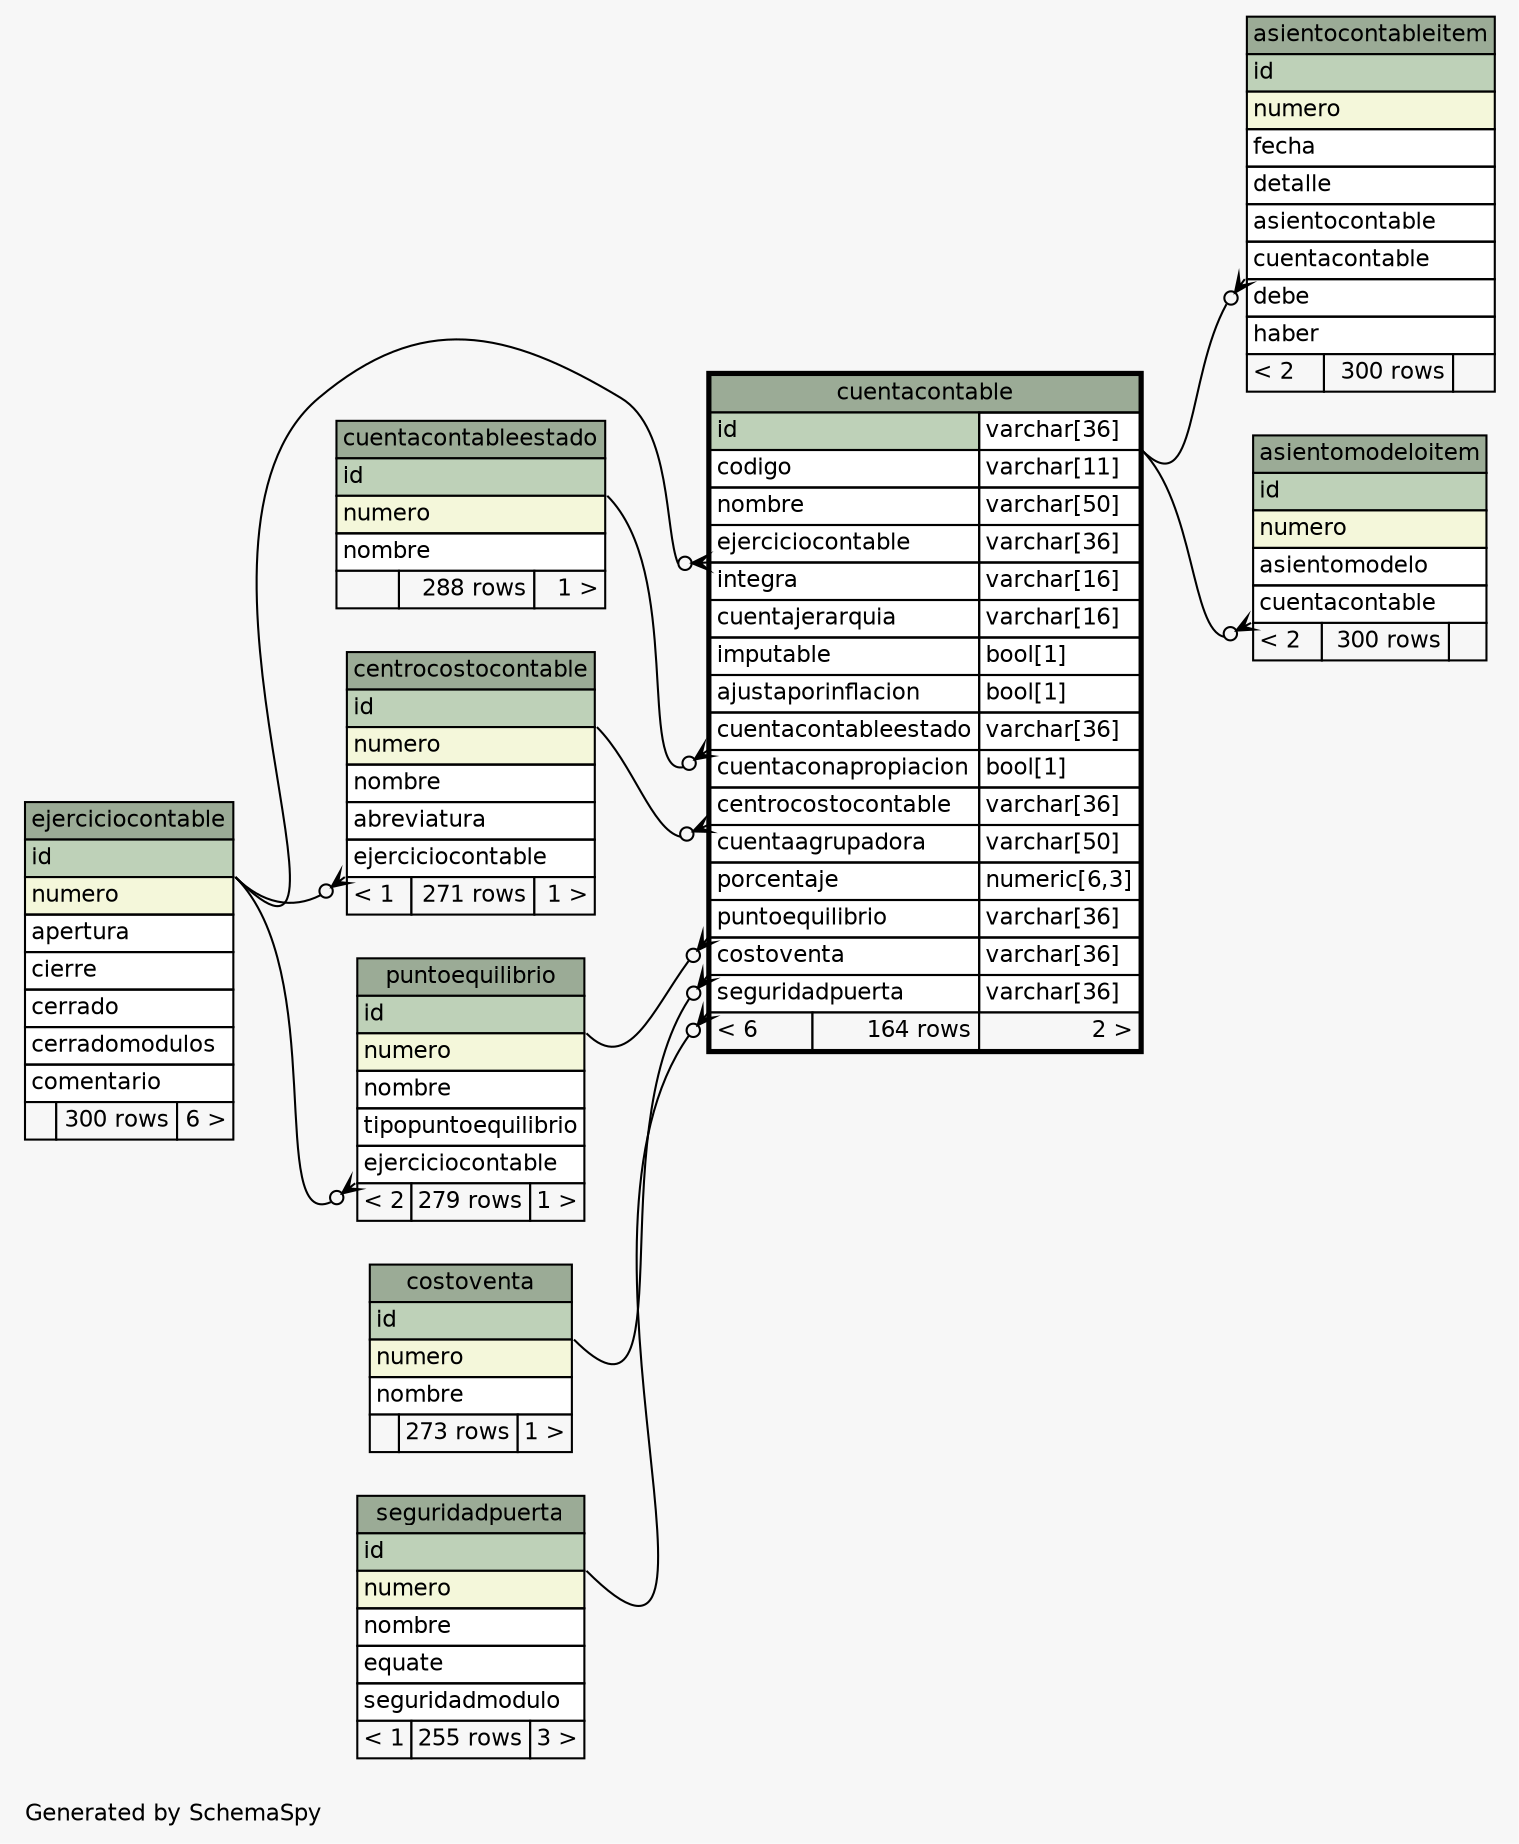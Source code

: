 // dot 2.2.1 on Windows 10 10.0
// SchemaSpy rev 590
digraph "oneDegreeRelationshipsDiagram" {
  graph [
    rankdir="RL"
    bgcolor="#f7f7f7"
    label="\nGenerated by SchemaSpy"
    labeljust="l"
    nodesep="0.18"
    ranksep="0.46"
    fontname="Helvetica"
    fontsize="11"
  ];
  node [
    fontname="Helvetica"
    fontsize="11"
    shape="plaintext"
  ];
  edge [
    arrowsize="0.8"
  ];
  "asientocontableitem":"cuentacontable":sw -> "cuentacontable":"id.type":se [arrowhead=none dir=back arrowtail=crowodot];
  "asientomodeloitem":"cuentacontable":sw -> "cuentacontable":"id.type":se [arrowhead=none dir=back arrowtail=crowodot];
  "centrocostocontable":"ejerciciocontable":sw -> "ejerciciocontable":"id":se [arrowhead=none dir=back arrowtail=crowodot];
  "cuentacontable":"centrocostocontable":sw -> "centrocostocontable":"id":se [arrowhead=none dir=back arrowtail=crowodot];
  "cuentacontable":"costoventa":sw -> "costoventa":"id":se [arrowhead=none dir=back arrowtail=crowodot];
  "cuentacontable":"cuentacontableestado":sw -> "cuentacontableestado":"id":se [arrowhead=none dir=back arrowtail=crowodot];
  "cuentacontable":"ejerciciocontable":sw -> "ejerciciocontable":"id":se [arrowhead=none dir=back arrowtail=crowodot];
  "cuentacontable":"puntoequilibrio":sw -> "puntoequilibrio":"id":se [arrowhead=none dir=back arrowtail=crowodot];
  "cuentacontable":"seguridadpuerta":sw -> "seguridadpuerta":"id":se [arrowhead=none dir=back arrowtail=crowodot];
  "puntoequilibrio":"ejerciciocontable":sw -> "ejerciciocontable":"id":se [arrowhead=none dir=back arrowtail=crowodot];
  "asientocontableitem" [
    label=<
    <TABLE BORDER="0" CELLBORDER="1" CELLSPACING="0" BGCOLOR="#ffffff">
      <TR><TD COLSPAN="3" BGCOLOR="#9bab96" ALIGN="CENTER">asientocontableitem</TD></TR>
      <TR><TD PORT="id" COLSPAN="3" BGCOLOR="#bed1b8" ALIGN="LEFT">id</TD></TR>
      <TR><TD PORT="numero" COLSPAN="3" BGCOLOR="#f4f7da" ALIGN="LEFT">numero</TD></TR>
      <TR><TD PORT="fecha" COLSPAN="3" ALIGN="LEFT">fecha</TD></TR>
      <TR><TD PORT="detalle" COLSPAN="3" ALIGN="LEFT">detalle</TD></TR>
      <TR><TD PORT="asientocontable" COLSPAN="3" ALIGN="LEFT">asientocontable</TD></TR>
      <TR><TD PORT="cuentacontable" COLSPAN="3" ALIGN="LEFT">cuentacontable</TD></TR>
      <TR><TD PORT="debe" COLSPAN="3" ALIGN="LEFT">debe</TD></TR>
      <TR><TD PORT="haber" COLSPAN="3" ALIGN="LEFT">haber</TD></TR>
      <TR><TD ALIGN="LEFT" BGCOLOR="#f7f7f7">&lt; 2</TD><TD ALIGN="RIGHT" BGCOLOR="#f7f7f7">300 rows</TD><TD ALIGN="RIGHT" BGCOLOR="#f7f7f7">  </TD></TR>
    </TABLE>>
    URL="asientocontableitem.html"
    tooltip="asientocontableitem"
  ];
  "asientomodeloitem" [
    label=<
    <TABLE BORDER="0" CELLBORDER="1" CELLSPACING="0" BGCOLOR="#ffffff">
      <TR><TD COLSPAN="3" BGCOLOR="#9bab96" ALIGN="CENTER">asientomodeloitem</TD></TR>
      <TR><TD PORT="id" COLSPAN="3" BGCOLOR="#bed1b8" ALIGN="LEFT">id</TD></TR>
      <TR><TD PORT="numero" COLSPAN="3" BGCOLOR="#f4f7da" ALIGN="LEFT">numero</TD></TR>
      <TR><TD PORT="asientomodelo" COLSPAN="3" ALIGN="LEFT">asientomodelo</TD></TR>
      <TR><TD PORT="cuentacontable" COLSPAN="3" ALIGN="LEFT">cuentacontable</TD></TR>
      <TR><TD ALIGN="LEFT" BGCOLOR="#f7f7f7">&lt; 2</TD><TD ALIGN="RIGHT" BGCOLOR="#f7f7f7">300 rows</TD><TD ALIGN="RIGHT" BGCOLOR="#f7f7f7">  </TD></TR>
    </TABLE>>
    URL="asientomodeloitem.html"
    tooltip="asientomodeloitem"
  ];
  "centrocostocontable" [
    label=<
    <TABLE BORDER="0" CELLBORDER="1" CELLSPACING="0" BGCOLOR="#ffffff">
      <TR><TD COLSPAN="3" BGCOLOR="#9bab96" ALIGN="CENTER">centrocostocontable</TD></TR>
      <TR><TD PORT="id" COLSPAN="3" BGCOLOR="#bed1b8" ALIGN="LEFT">id</TD></TR>
      <TR><TD PORT="numero" COLSPAN="3" BGCOLOR="#f4f7da" ALIGN="LEFT">numero</TD></TR>
      <TR><TD PORT="nombre" COLSPAN="3" ALIGN="LEFT">nombre</TD></TR>
      <TR><TD PORT="abreviatura" COLSPAN="3" ALIGN="LEFT">abreviatura</TD></TR>
      <TR><TD PORT="ejerciciocontable" COLSPAN="3" ALIGN="LEFT">ejerciciocontable</TD></TR>
      <TR><TD ALIGN="LEFT" BGCOLOR="#f7f7f7">&lt; 1</TD><TD ALIGN="RIGHT" BGCOLOR="#f7f7f7">271 rows</TD><TD ALIGN="RIGHT" BGCOLOR="#f7f7f7">1 &gt;</TD></TR>
    </TABLE>>
    URL="centrocostocontable.html"
    tooltip="centrocostocontable"
  ];
  "costoventa" [
    label=<
    <TABLE BORDER="0" CELLBORDER="1" CELLSPACING="0" BGCOLOR="#ffffff">
      <TR><TD COLSPAN="3" BGCOLOR="#9bab96" ALIGN="CENTER">costoventa</TD></TR>
      <TR><TD PORT="id" COLSPAN="3" BGCOLOR="#bed1b8" ALIGN="LEFT">id</TD></TR>
      <TR><TD PORT="numero" COLSPAN="3" BGCOLOR="#f4f7da" ALIGN="LEFT">numero</TD></TR>
      <TR><TD PORT="nombre" COLSPAN="3" ALIGN="LEFT">nombre</TD></TR>
      <TR><TD ALIGN="LEFT" BGCOLOR="#f7f7f7">  </TD><TD ALIGN="RIGHT" BGCOLOR="#f7f7f7">273 rows</TD><TD ALIGN="RIGHT" BGCOLOR="#f7f7f7">1 &gt;</TD></TR>
    </TABLE>>
    URL="costoventa.html"
    tooltip="costoventa"
  ];
  "cuentacontable" [
    label=<
    <TABLE BORDER="2" CELLBORDER="1" CELLSPACING="0" BGCOLOR="#ffffff">
      <TR><TD COLSPAN="3" BGCOLOR="#9bab96" ALIGN="CENTER">cuentacontable</TD></TR>
      <TR><TD PORT="id" COLSPAN="2" BGCOLOR="#bed1b8" ALIGN="LEFT">id</TD><TD PORT="id.type" ALIGN="LEFT">varchar[36]</TD></TR>
      <TR><TD PORT="codigo" COLSPAN="2" ALIGN="LEFT">codigo</TD><TD PORT="codigo.type" ALIGN="LEFT">varchar[11]</TD></TR>
      <TR><TD PORT="nombre" COLSPAN="2" ALIGN="LEFT">nombre</TD><TD PORT="nombre.type" ALIGN="LEFT">varchar[50]</TD></TR>
      <TR><TD PORT="ejerciciocontable" COLSPAN="2" ALIGN="LEFT">ejerciciocontable</TD><TD PORT="ejerciciocontable.type" ALIGN="LEFT">varchar[36]</TD></TR>
      <TR><TD PORT="integra" COLSPAN="2" ALIGN="LEFT">integra</TD><TD PORT="integra.type" ALIGN="LEFT">varchar[16]</TD></TR>
      <TR><TD PORT="cuentajerarquia" COLSPAN="2" ALIGN="LEFT">cuentajerarquia</TD><TD PORT="cuentajerarquia.type" ALIGN="LEFT">varchar[16]</TD></TR>
      <TR><TD PORT="imputable" COLSPAN="2" ALIGN="LEFT">imputable</TD><TD PORT="imputable.type" ALIGN="LEFT">bool[1]</TD></TR>
      <TR><TD PORT="ajustaporinflacion" COLSPAN="2" ALIGN="LEFT">ajustaporinflacion</TD><TD PORT="ajustaporinflacion.type" ALIGN="LEFT">bool[1]</TD></TR>
      <TR><TD PORT="cuentacontableestado" COLSPAN="2" ALIGN="LEFT">cuentacontableestado</TD><TD PORT="cuentacontableestado.type" ALIGN="LEFT">varchar[36]</TD></TR>
      <TR><TD PORT="cuentaconapropiacion" COLSPAN="2" ALIGN="LEFT">cuentaconapropiacion</TD><TD PORT="cuentaconapropiacion.type" ALIGN="LEFT">bool[1]</TD></TR>
      <TR><TD PORT="centrocostocontable" COLSPAN="2" ALIGN="LEFT">centrocostocontable</TD><TD PORT="centrocostocontable.type" ALIGN="LEFT">varchar[36]</TD></TR>
      <TR><TD PORT="cuentaagrupadora" COLSPAN="2" ALIGN="LEFT">cuentaagrupadora</TD><TD PORT="cuentaagrupadora.type" ALIGN="LEFT">varchar[50]</TD></TR>
      <TR><TD PORT="porcentaje" COLSPAN="2" ALIGN="LEFT">porcentaje</TD><TD PORT="porcentaje.type" ALIGN="LEFT">numeric[6,3]</TD></TR>
      <TR><TD PORT="puntoequilibrio" COLSPAN="2" ALIGN="LEFT">puntoequilibrio</TD><TD PORT="puntoequilibrio.type" ALIGN="LEFT">varchar[36]</TD></TR>
      <TR><TD PORT="costoventa" COLSPAN="2" ALIGN="LEFT">costoventa</TD><TD PORT="costoventa.type" ALIGN="LEFT">varchar[36]</TD></TR>
      <TR><TD PORT="seguridadpuerta" COLSPAN="2" ALIGN="LEFT">seguridadpuerta</TD><TD PORT="seguridadpuerta.type" ALIGN="LEFT">varchar[36]</TD></TR>
      <TR><TD ALIGN="LEFT" BGCOLOR="#f7f7f7">&lt; 6</TD><TD ALIGN="RIGHT" BGCOLOR="#f7f7f7">164 rows</TD><TD ALIGN="RIGHT" BGCOLOR="#f7f7f7">2 &gt;</TD></TR>
    </TABLE>>
    URL="cuentacontable.html"
    tooltip="cuentacontable"
  ];
  "cuentacontableestado" [
    label=<
    <TABLE BORDER="0" CELLBORDER="1" CELLSPACING="0" BGCOLOR="#ffffff">
      <TR><TD COLSPAN="3" BGCOLOR="#9bab96" ALIGN="CENTER">cuentacontableestado</TD></TR>
      <TR><TD PORT="id" COLSPAN="3" BGCOLOR="#bed1b8" ALIGN="LEFT">id</TD></TR>
      <TR><TD PORT="numero" COLSPAN="3" BGCOLOR="#f4f7da" ALIGN="LEFT">numero</TD></TR>
      <TR><TD PORT="nombre" COLSPAN="3" ALIGN="LEFT">nombre</TD></TR>
      <TR><TD ALIGN="LEFT" BGCOLOR="#f7f7f7">  </TD><TD ALIGN="RIGHT" BGCOLOR="#f7f7f7">288 rows</TD><TD ALIGN="RIGHT" BGCOLOR="#f7f7f7">1 &gt;</TD></TR>
    </TABLE>>
    URL="cuentacontableestado.html"
    tooltip="cuentacontableestado"
  ];
  "ejerciciocontable" [
    label=<
    <TABLE BORDER="0" CELLBORDER="1" CELLSPACING="0" BGCOLOR="#ffffff">
      <TR><TD COLSPAN="3" BGCOLOR="#9bab96" ALIGN="CENTER">ejerciciocontable</TD></TR>
      <TR><TD PORT="id" COLSPAN="3" BGCOLOR="#bed1b8" ALIGN="LEFT">id</TD></TR>
      <TR><TD PORT="numero" COLSPAN="3" BGCOLOR="#f4f7da" ALIGN="LEFT">numero</TD></TR>
      <TR><TD PORT="apertura" COLSPAN="3" ALIGN="LEFT">apertura</TD></TR>
      <TR><TD PORT="cierre" COLSPAN="3" ALIGN="LEFT">cierre</TD></TR>
      <TR><TD PORT="cerrado" COLSPAN="3" ALIGN="LEFT">cerrado</TD></TR>
      <TR><TD PORT="cerradomodulos" COLSPAN="3" ALIGN="LEFT">cerradomodulos</TD></TR>
      <TR><TD PORT="comentario" COLSPAN="3" ALIGN="LEFT">comentario</TD></TR>
      <TR><TD ALIGN="LEFT" BGCOLOR="#f7f7f7">  </TD><TD ALIGN="RIGHT" BGCOLOR="#f7f7f7">300 rows</TD><TD ALIGN="RIGHT" BGCOLOR="#f7f7f7">6 &gt;</TD></TR>
    </TABLE>>
    URL="ejerciciocontable.html"
    tooltip="ejerciciocontable"
  ];
  "puntoequilibrio" [
    label=<
    <TABLE BORDER="0" CELLBORDER="1" CELLSPACING="0" BGCOLOR="#ffffff">
      <TR><TD COLSPAN="3" BGCOLOR="#9bab96" ALIGN="CENTER">puntoequilibrio</TD></TR>
      <TR><TD PORT="id" COLSPAN="3" BGCOLOR="#bed1b8" ALIGN="LEFT">id</TD></TR>
      <TR><TD PORT="numero" COLSPAN="3" BGCOLOR="#f4f7da" ALIGN="LEFT">numero</TD></TR>
      <TR><TD PORT="nombre" COLSPAN="3" ALIGN="LEFT">nombre</TD></TR>
      <TR><TD PORT="tipopuntoequilibrio" COLSPAN="3" ALIGN="LEFT">tipopuntoequilibrio</TD></TR>
      <TR><TD PORT="ejerciciocontable" COLSPAN="3" ALIGN="LEFT">ejerciciocontable</TD></TR>
      <TR><TD ALIGN="LEFT" BGCOLOR="#f7f7f7">&lt; 2</TD><TD ALIGN="RIGHT" BGCOLOR="#f7f7f7">279 rows</TD><TD ALIGN="RIGHT" BGCOLOR="#f7f7f7">1 &gt;</TD></TR>
    </TABLE>>
    URL="puntoequilibrio.html"
    tooltip="puntoequilibrio"
  ];
  "seguridadpuerta" [
    label=<
    <TABLE BORDER="0" CELLBORDER="1" CELLSPACING="0" BGCOLOR="#ffffff">
      <TR><TD COLSPAN="3" BGCOLOR="#9bab96" ALIGN="CENTER">seguridadpuerta</TD></TR>
      <TR><TD PORT="id" COLSPAN="3" BGCOLOR="#bed1b8" ALIGN="LEFT">id</TD></TR>
      <TR><TD PORT="numero" COLSPAN="3" BGCOLOR="#f4f7da" ALIGN="LEFT">numero</TD></TR>
      <TR><TD PORT="nombre" COLSPAN="3" ALIGN="LEFT">nombre</TD></TR>
      <TR><TD PORT="equate" COLSPAN="3" ALIGN="LEFT">equate</TD></TR>
      <TR><TD PORT="seguridadmodulo" COLSPAN="3" ALIGN="LEFT">seguridadmodulo</TD></TR>
      <TR><TD ALIGN="LEFT" BGCOLOR="#f7f7f7">&lt; 1</TD><TD ALIGN="RIGHT" BGCOLOR="#f7f7f7">255 rows</TD><TD ALIGN="RIGHT" BGCOLOR="#f7f7f7">3 &gt;</TD></TR>
    </TABLE>>
    URL="seguridadpuerta.html"
    tooltip="seguridadpuerta"
  ];
}
